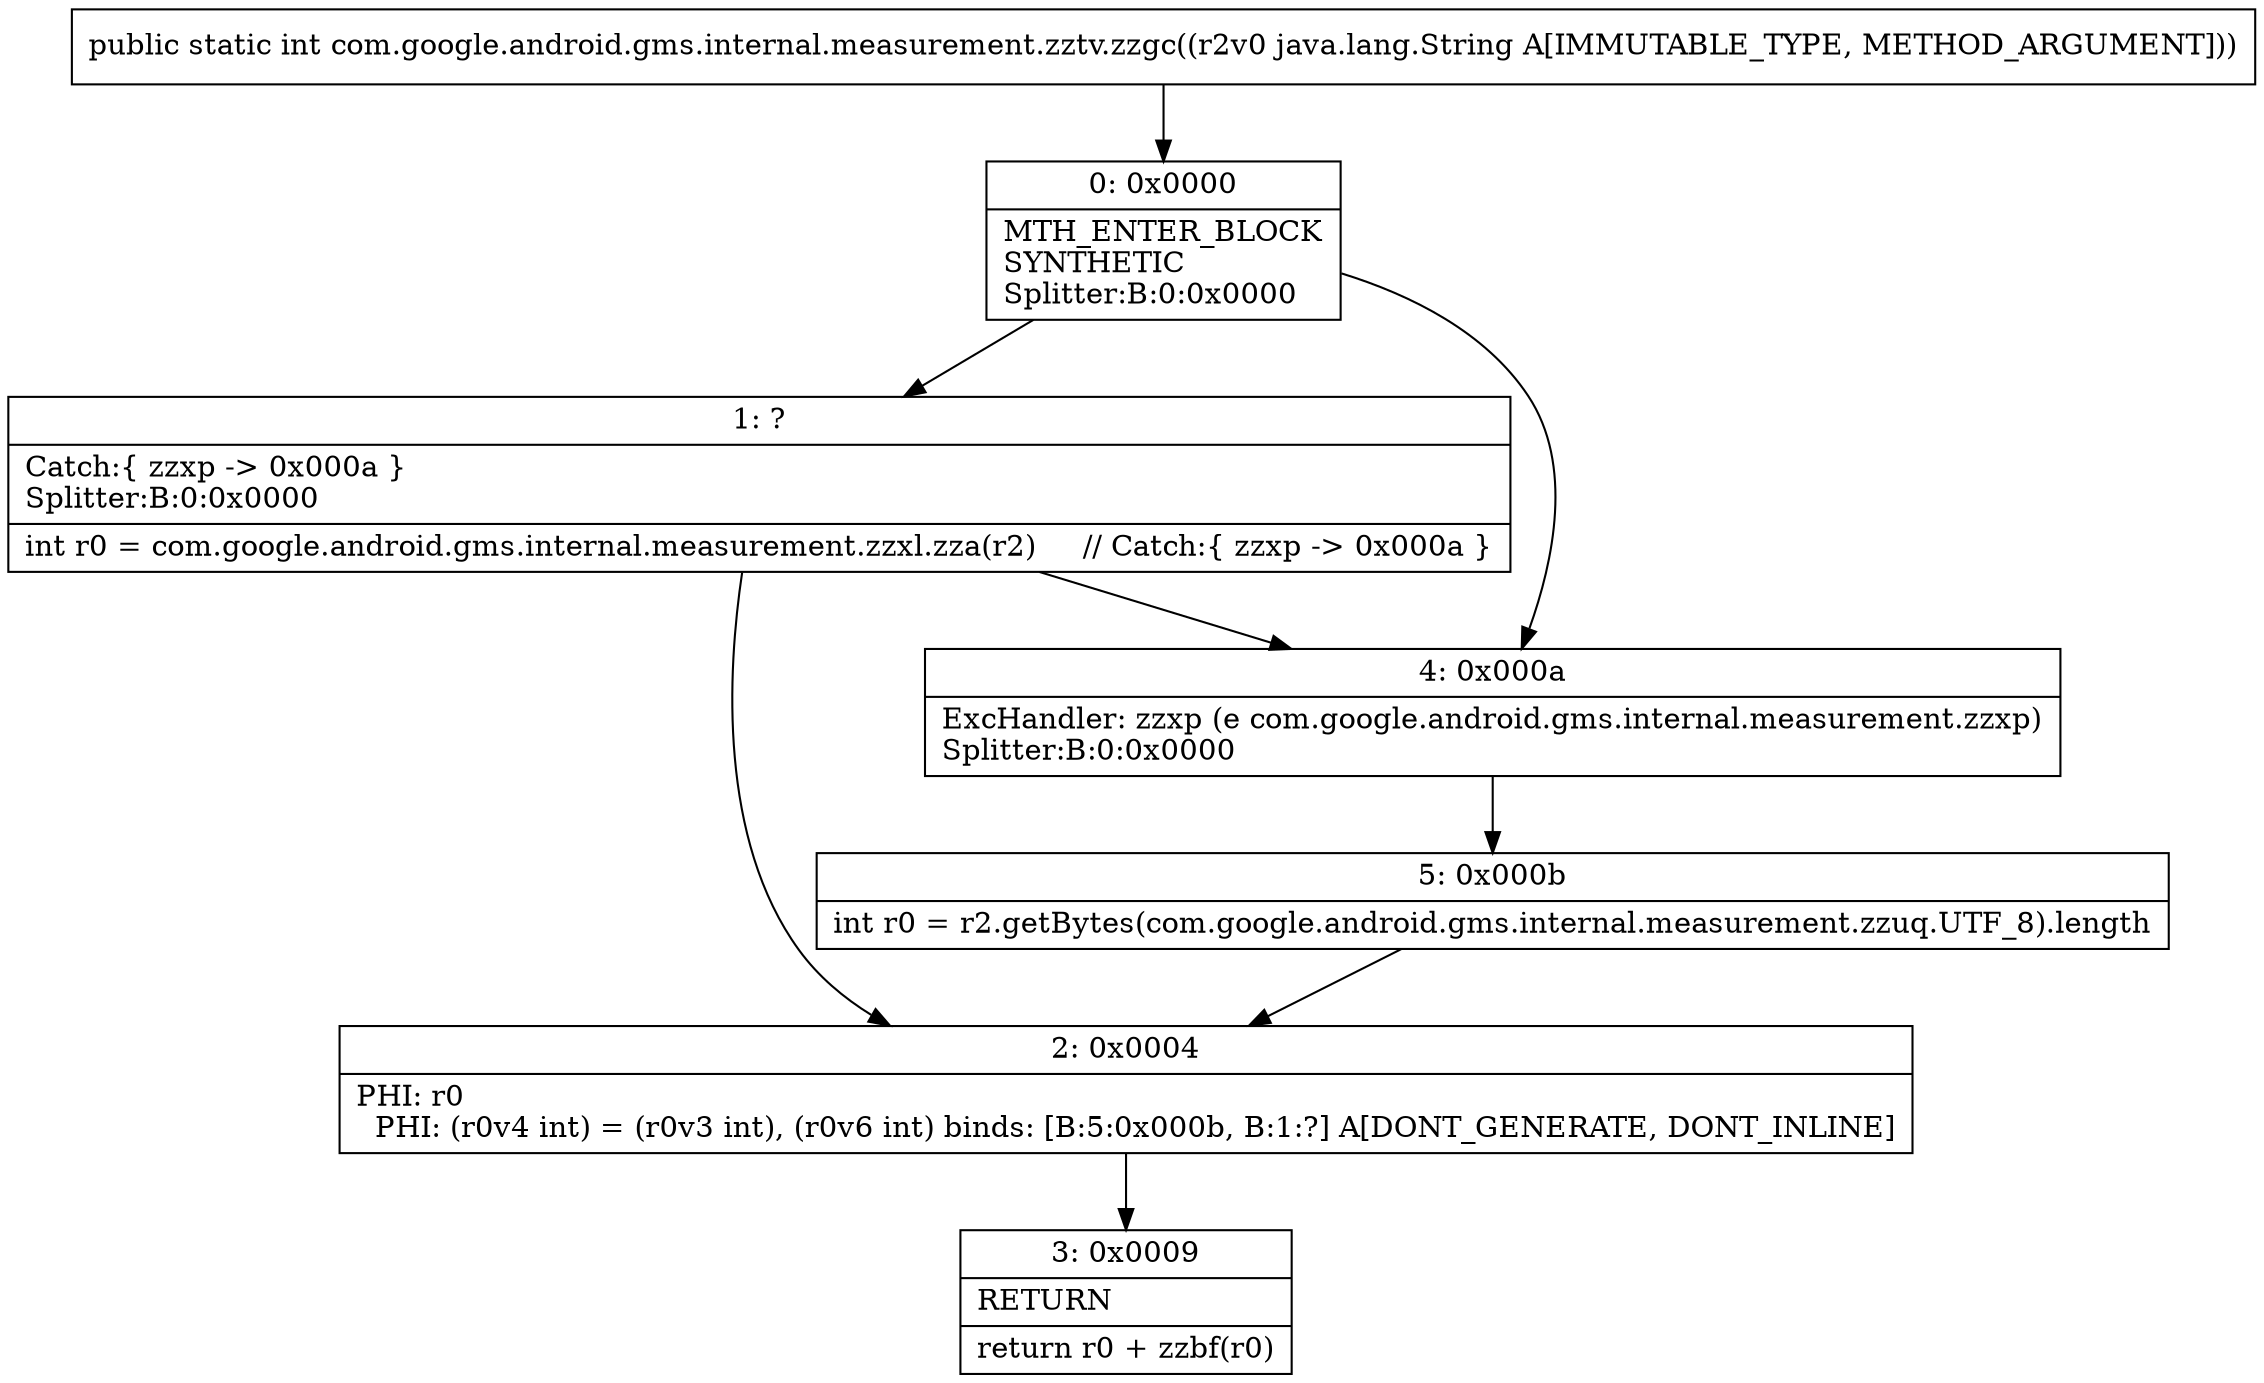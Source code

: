 digraph "CFG forcom.google.android.gms.internal.measurement.zztv.zzgc(Ljava\/lang\/String;)I" {
Node_0 [shape=record,label="{0\:\ 0x0000|MTH_ENTER_BLOCK\lSYNTHETIC\lSplitter:B:0:0x0000\l}"];
Node_1 [shape=record,label="{1\:\ ?|Catch:\{ zzxp \-\> 0x000a \}\lSplitter:B:0:0x0000\l|int r0 = com.google.android.gms.internal.measurement.zzxl.zza(r2)     \/\/ Catch:\{ zzxp \-\> 0x000a \}\l}"];
Node_2 [shape=record,label="{2\:\ 0x0004|PHI: r0 \l  PHI: (r0v4 int) = (r0v3 int), (r0v6 int) binds: [B:5:0x000b, B:1:?] A[DONT_GENERATE, DONT_INLINE]\l}"];
Node_3 [shape=record,label="{3\:\ 0x0009|RETURN\l|return r0 + zzbf(r0)\l}"];
Node_4 [shape=record,label="{4\:\ 0x000a|ExcHandler: zzxp (e com.google.android.gms.internal.measurement.zzxp)\lSplitter:B:0:0x0000\l}"];
Node_5 [shape=record,label="{5\:\ 0x000b|int r0 = r2.getBytes(com.google.android.gms.internal.measurement.zzuq.UTF_8).length\l}"];
MethodNode[shape=record,label="{public static int com.google.android.gms.internal.measurement.zztv.zzgc((r2v0 java.lang.String A[IMMUTABLE_TYPE, METHOD_ARGUMENT])) }"];
MethodNode -> Node_0;
Node_0 -> Node_1;
Node_0 -> Node_4;
Node_1 -> Node_4;
Node_1 -> Node_2;
Node_2 -> Node_3;
Node_4 -> Node_5;
Node_5 -> Node_2;
}

